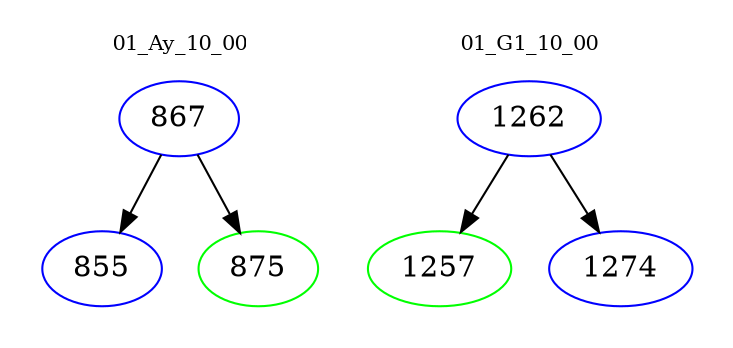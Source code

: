 digraph{
subgraph cluster_0 {
color = white
label = "01_Ay_10_00";
fontsize=10;
T0_867 [label="867", color="blue"]
T0_867 -> T0_855 [color="black"]
T0_855 [label="855", color="blue"]
T0_867 -> T0_875 [color="black"]
T0_875 [label="875", color="green"]
}
subgraph cluster_1 {
color = white
label = "01_G1_10_00";
fontsize=10;
T1_1262 [label="1262", color="blue"]
T1_1262 -> T1_1257 [color="black"]
T1_1257 [label="1257", color="green"]
T1_1262 -> T1_1274 [color="black"]
T1_1274 [label="1274", color="blue"]
}
}

